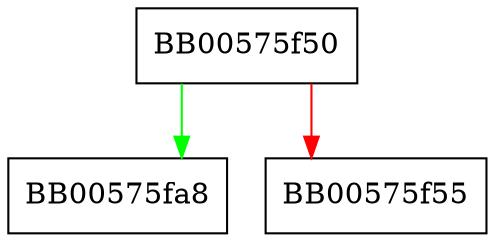 digraph CTLOG_free {
  node [shape="box"];
  graph [splines=ortho];
  BB00575f50 -> BB00575fa8 [color="green"];
  BB00575f50 -> BB00575f55 [color="red"];
}